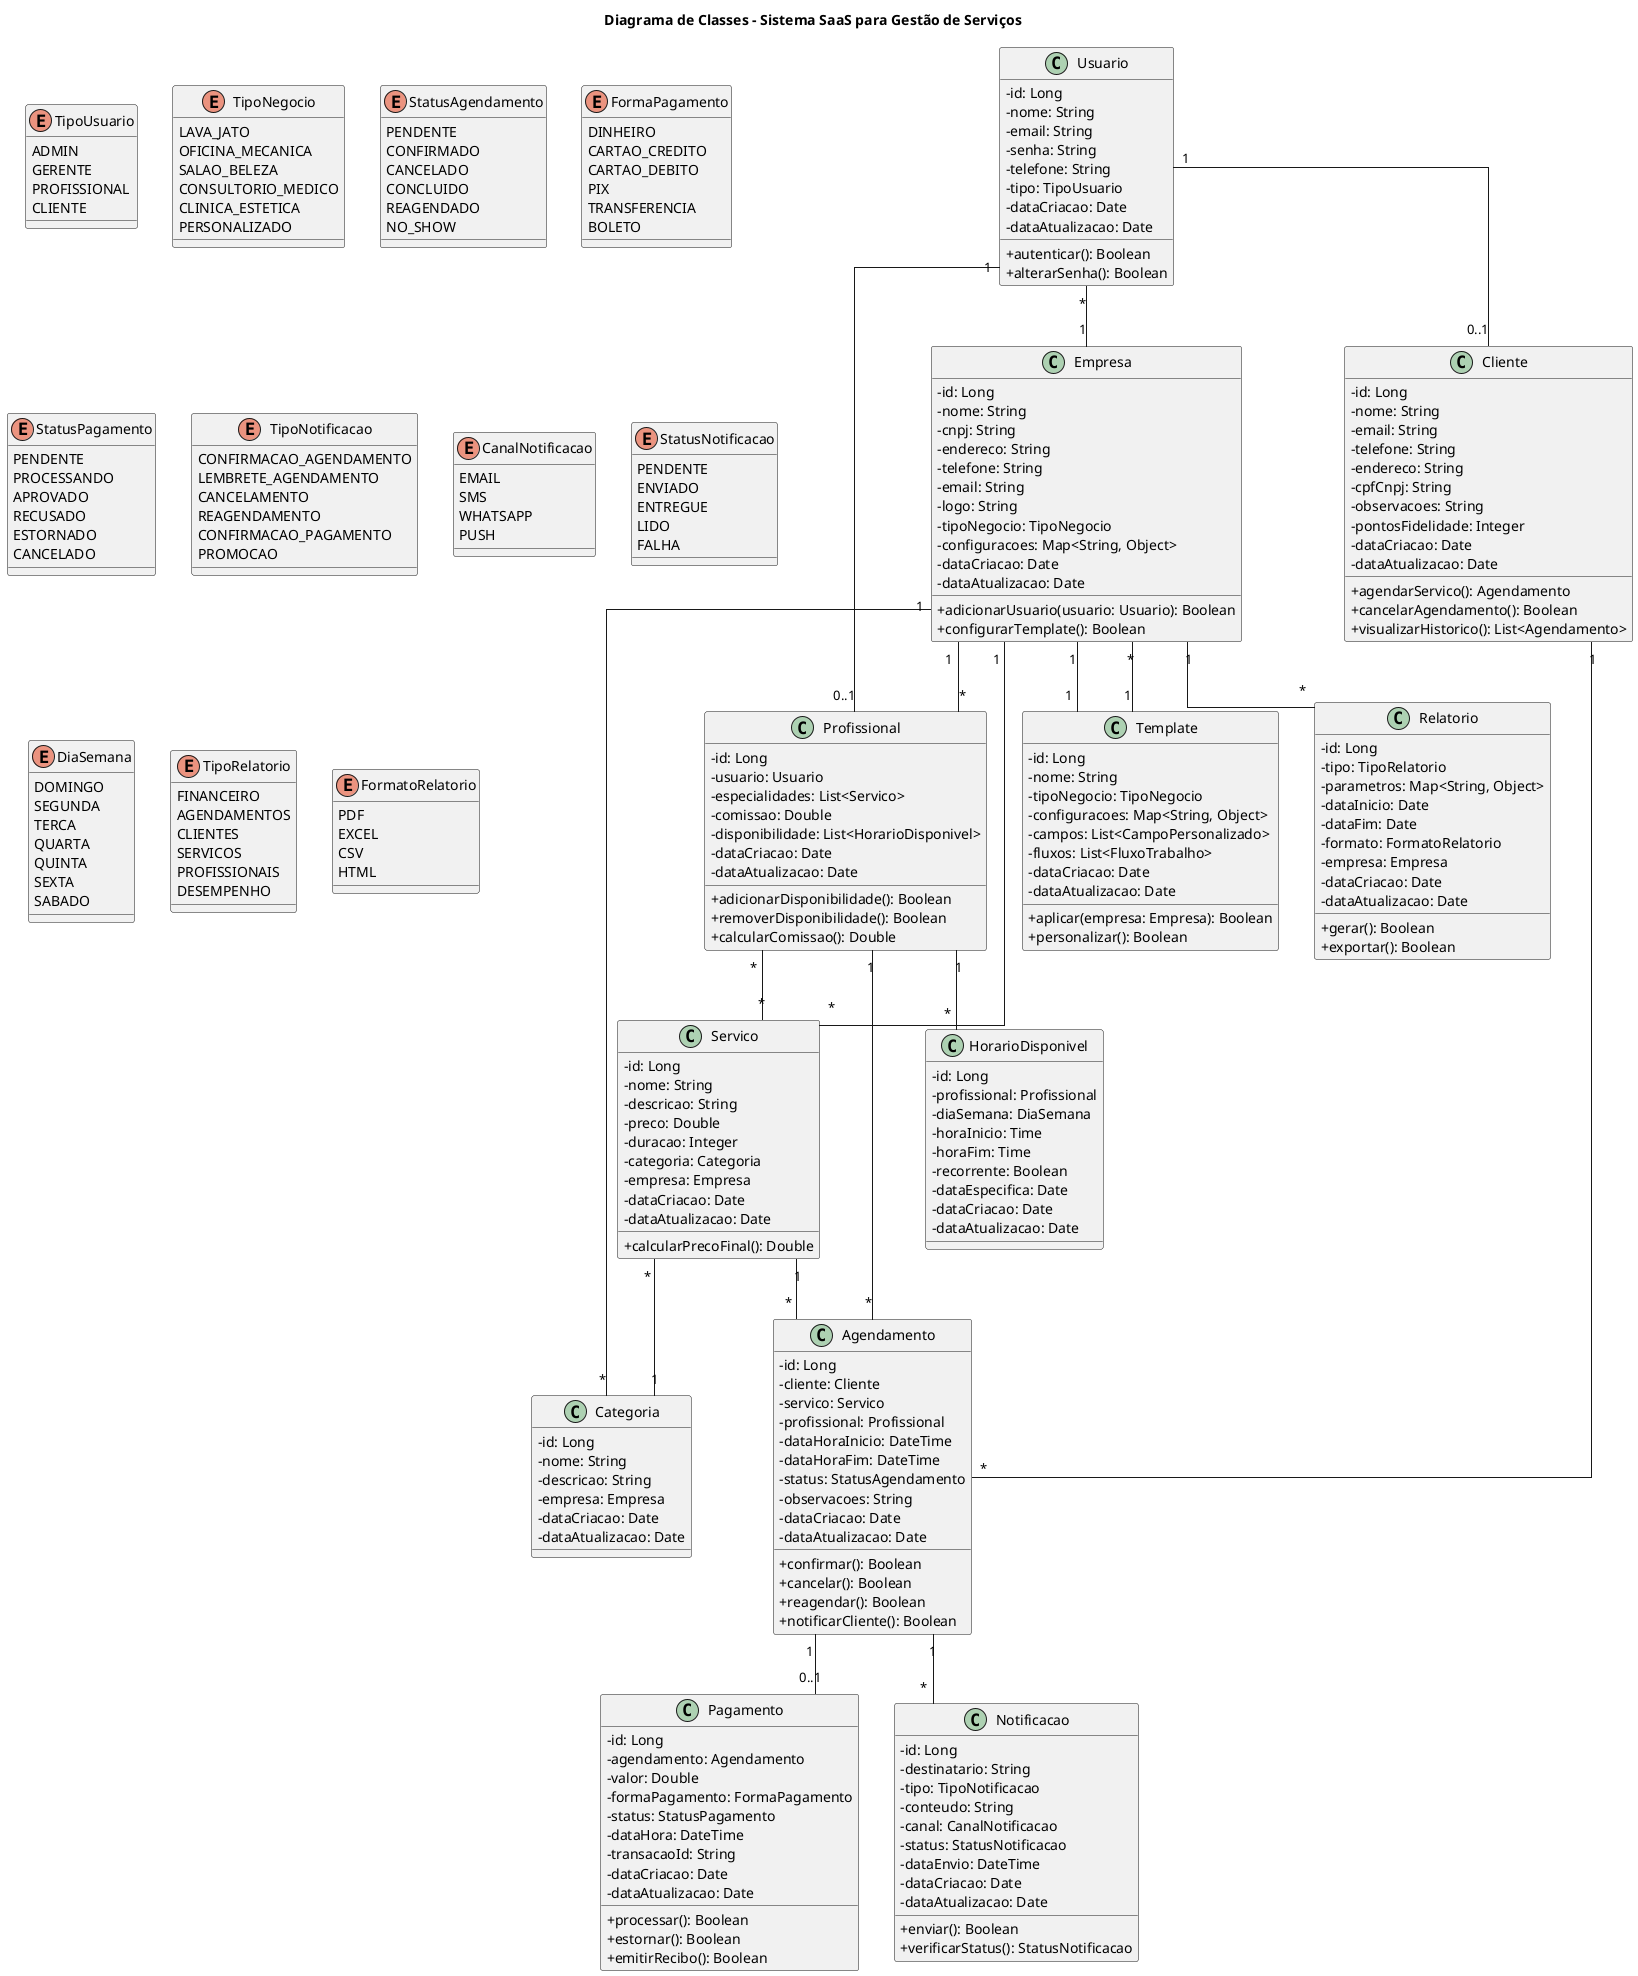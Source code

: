 @startuml Diagrama de Classes - Sistema SaaS para Gestão de Serviços

skinparam classAttributeIconSize 0
skinparam monochrome false
skinparam shadowing false
skinparam linetype ortho

title Diagrama de Classes - Sistema SaaS para Gestão de Serviços

' Classes principais
class Usuario {
  -id: Long
  -nome: String
  -email: String
  -senha: String
  -telefone: String
  -tipo: TipoUsuario
  -dataCriacao: Date
  -dataAtualizacao: Date
  +autenticar(): Boolean
  +alterarSenha(): Boolean
}

class Empresa {
  -id: Long
  -nome: String
  -cnpj: String
  -endereco: String
  -telefone: String
  -email: String
  -logo: String
  -tipoNegocio: TipoNegocio
  -configuracoes: Map<String, Object>
  -dataCriacao: Date
  -dataAtualizacao: Date
  +adicionarUsuario(usuario: Usuario): Boolean
  +configurarTemplate(): Boolean
}

class Cliente {
  -id: Long
  -nome: String
  -email: String
  -telefone: String
  -endereco: String
  -cpfCnpj: String
  -observacoes: String
  -pontosFidelidade: Integer
  -dataCriacao: Date
  -dataAtualizacao: Date
  +agendarServico(): Agendamento
  +cancelarAgendamento(): Boolean
  +visualizarHistorico(): List<Agendamento>
}

class Profissional {
  -id: Long
  -usuario: Usuario
  -especialidades: List<Servico>
  -comissao: Double
  -disponibilidade: List<HorarioDisponivel>
  -dataCriacao: Date
  -dataAtualizacao: Date
  +adicionarDisponibilidade(): Boolean
  +removerDisponibilidade(): Boolean
  +calcularComissao(): Double
}

class Servico {
  -id: Long
  -nome: String
  -descricao: String
  -preco: Double
  -duracao: Integer
  -categoria: Categoria
  -empresa: Empresa
  -dataCriacao: Date
  -dataAtualizacao: Date
  +calcularPrecoFinal(): Double
}

class Categoria {
  -id: Long
  -nome: String
  -descricao: String
  -empresa: Empresa
  -dataCriacao: Date
  -dataAtualizacao: Date
}

class Agendamento {
  -id: Long
  -cliente: Cliente
  -servico: Servico
  -profissional: Profissional
  -dataHoraInicio: DateTime
  -dataHoraFim: DateTime
  -status: StatusAgendamento
  -observacoes: String
  -dataCriacao: Date
  -dataAtualizacao: Date
  +confirmar(): Boolean
  +cancelar(): Boolean
  +reagendar(): Boolean
  +notificarCliente(): Boolean
}

class Pagamento {
  -id: Long
  -agendamento: Agendamento
  -valor: Double
  -formaPagamento: FormaPagamento
  -status: StatusPagamento
  -dataHora: DateTime
  -transacaoId: String
  -dataCriacao: Date
  -dataAtualizacao: Date
  +processar(): Boolean
  +estornar(): Boolean
  +emitirRecibo(): Boolean
}

class Notificacao {
  -id: Long
  -destinatario: String
  -tipo: TipoNotificacao
  -conteudo: String
  -canal: CanalNotificacao
  -status: StatusNotificacao
  -dataEnvio: DateTime
  -dataCriacao: Date
  -dataAtualizacao: Date
  +enviar(): Boolean
  +verificarStatus(): StatusNotificacao
}

class Template {
  -id: Long
  -nome: String
  -tipoNegocio: TipoNegocio
  -configuracoes: Map<String, Object>
  -campos: List<CampoPersonalizado>
  -fluxos: List<FluxoTrabalho>
  -dataCriacao: Date
  -dataAtualizacao: Date
  +aplicar(empresa: Empresa): Boolean
  +personalizar(): Boolean
}

class HorarioDisponivel {
  -id: Long
  -profissional: Profissional
  -diaSemana: DiaSemana
  -horaInicio: Time
  -horaFim: Time
  -recorrente: Boolean
  -dataEspecifica: Date
  -dataCriacao: Date
  -dataAtualizacao: Date
}

class Relatorio {
  -id: Long
  -tipo: TipoRelatorio
  -parametros: Map<String, Object>
  -dataInicio: Date
  -dataFim: Date
  -formato: FormatoRelatorio
  -empresa: Empresa
  -dataCriacao: Date
  -dataAtualizacao: Date
  +gerar(): Boolean
  +exportar(): Boolean
}

' Enumerações
enum TipoUsuario {
  ADMIN
  GERENTE
  PROFISSIONAL
  CLIENTE
}

enum TipoNegocio {
  LAVA_JATO
  OFICINA_MECANICA
  SALAO_BELEZA
  CONSULTORIO_MEDICO
  CLINICA_ESTETICA
  PERSONALIZADO
}

enum StatusAgendamento {
  PENDENTE
  CONFIRMADO
  CANCELADO
  CONCLUIDO
  REAGENDADO
  NO_SHOW
}

enum FormaPagamento {
  DINHEIRO
  CARTAO_CREDITO
  CARTAO_DEBITO
  PIX
  TRANSFERENCIA
  BOLETO
}

enum StatusPagamento {
  PENDENTE
  PROCESSANDO
  APROVADO
  RECUSADO
  ESTORNADO
  CANCELADO
}

enum TipoNotificacao {
  CONFIRMACAO_AGENDAMENTO
  LEMBRETE_AGENDAMENTO
  CANCELAMENTO
  REAGENDAMENTO
  CONFIRMACAO_PAGAMENTO
  PROMOCAO
}

enum CanalNotificacao {
  EMAIL
  SMS
  WHATSAPP
  PUSH
}

enum StatusNotificacao {
  PENDENTE
  ENVIADO
  ENTREGUE
  LIDO
  FALHA
}

enum DiaSemana {
  DOMINGO
  SEGUNDA
  TERCA
  QUARTA
  QUINTA
  SEXTA
  SABADO
}

enum TipoRelatorio {
  FINANCEIRO
  AGENDAMENTOS
  CLIENTES
  SERVICOS
  PROFISSIONAIS
  DESEMPENHO
}

enum FormatoRelatorio {
  PDF
  EXCEL
  CSV
  HTML
}

' Relacionamentos
Usuario "1" -- "0..1" Profissional
Usuario "1" -- "0..1" Cliente
Usuario "*" -- "1" Empresa

Empresa "1" -- "*" Servico
Empresa "1" -- "*" Categoria
Empresa "1" -- "*" Profissional
Empresa "1" -- "*" Relatorio
Empresa "1" -- "1" Template

Cliente "1" -- "*" Agendamento
Profissional "1" -- "*" Agendamento
Profissional "1" -- "*" HorarioDisponivel
Profissional "*" -- "*" Servico

Servico "1" -- "*" Agendamento
Servico "*" -- "1" Categoria

Agendamento "1" -- "0..1" Pagamento
Agendamento "1" -- "*" Notificacao

Template "1" -- "*" Empresa

@enduml